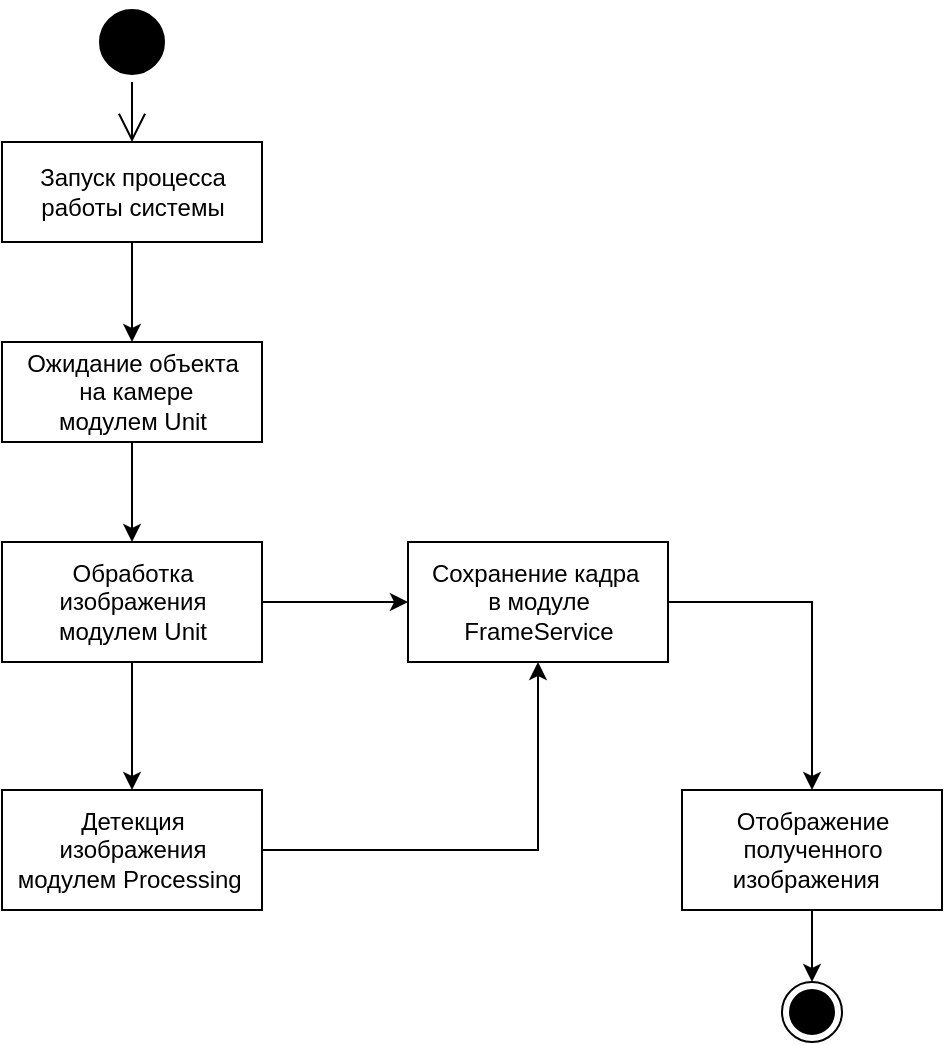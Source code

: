 <mxfile version="18.1.2" type="device" pages="12"><diagram id="QGUdPkS1bFztjoLZZK5T" name="Page-1"><mxGraphModel dx="672" dy="573" grid="1" gridSize="10" guides="1" tooltips="1" connect="1" arrows="1" fold="1" page="1" pageScale="1" pageWidth="827" pageHeight="1169" math="0" shadow="0"><root><mxCell id="0"/><mxCell id="1" parent="0"/><mxCell id="sH_R1x2KtF2XGkiIkPDU-1" value="" style="ellipse;html=1;shape=startState;fillColor=#000000;strokeColor=#000000;" parent="1" vertex="1"><mxGeometry x="255" y="160" width="40" height="40" as="geometry"/></mxCell><mxCell id="sH_R1x2KtF2XGkiIkPDU-3" value="" style="ellipse;html=1;shape=endState;fillColor=#000000;strokeColor=#000000;" parent="1" vertex="1"><mxGeometry x="600" y="650" width="30" height="30" as="geometry"/></mxCell><mxCell id="sH_R1x2KtF2XGkiIkPDU-15" style="edgeStyle=orthogonalEdgeStyle;rounded=0;orthogonalLoop=1;jettySize=auto;html=1;entryX=0.5;entryY=0;entryDx=0;entryDy=0;strokeColor=#000000;" parent="1" source="sH_R1x2KtF2XGkiIkPDU-5" target="sH_R1x2KtF2XGkiIkPDU-14" edge="1"><mxGeometry relative="1" as="geometry"/></mxCell><mxCell id="sH_R1x2KtF2XGkiIkPDU-5" value="Запуск процесса &lt;br&gt;работы системы" style="html=1;strokeColor=#000000;" parent="1" vertex="1"><mxGeometry x="210" y="230" width="130" height="50" as="geometry"/></mxCell><mxCell id="sH_R1x2KtF2XGkiIkPDU-8" value="" style="endArrow=open;endFill=1;endSize=12;html=1;rounded=0;strokeColor=#000000;exitX=0.5;exitY=1;exitDx=0;exitDy=0;entryX=0.5;entryY=0;entryDx=0;entryDy=0;" parent="1" source="sH_R1x2KtF2XGkiIkPDU-1" target="sH_R1x2KtF2XGkiIkPDU-5" edge="1"><mxGeometry width="160" relative="1" as="geometry"><mxPoint x="380" y="370" as="sourcePoint"/><mxPoint x="540" y="370" as="targetPoint"/></mxGeometry></mxCell><mxCell id="sH_R1x2KtF2XGkiIkPDU-17" style="edgeStyle=orthogonalEdgeStyle;rounded=0;orthogonalLoop=1;jettySize=auto;html=1;entryX=0.5;entryY=0;entryDx=0;entryDy=0;strokeColor=#000000;" parent="1" source="sH_R1x2KtF2XGkiIkPDU-14" target="sH_R1x2KtF2XGkiIkPDU-16" edge="1"><mxGeometry relative="1" as="geometry"/></mxCell><mxCell id="sH_R1x2KtF2XGkiIkPDU-14" value="Ожидание объекта&lt;br&gt;&amp;nbsp;на камере &lt;br&gt;модулем Unit" style="html=1;strokeColor=#000000;" parent="1" vertex="1"><mxGeometry x="210" y="330" width="130" height="50" as="geometry"/></mxCell><mxCell id="sH_R1x2KtF2XGkiIkPDU-20" style="edgeStyle=orthogonalEdgeStyle;rounded=0;orthogonalLoop=1;jettySize=auto;html=1;entryX=0;entryY=0.5;entryDx=0;entryDy=0;strokeColor=#000000;" parent="1" source="sH_R1x2KtF2XGkiIkPDU-16" target="sH_R1x2KtF2XGkiIkPDU-19" edge="1"><mxGeometry relative="1" as="geometry"/></mxCell><mxCell id="sH_R1x2KtF2XGkiIkPDU-21" style="edgeStyle=orthogonalEdgeStyle;rounded=0;orthogonalLoop=1;jettySize=auto;html=1;entryX=0.5;entryY=0;entryDx=0;entryDy=0;strokeColor=#000000;" parent="1" source="sH_R1x2KtF2XGkiIkPDU-16" target="sH_R1x2KtF2XGkiIkPDU-18" edge="1"><mxGeometry relative="1" as="geometry"/></mxCell><mxCell id="sH_R1x2KtF2XGkiIkPDU-16" value="Обработка &lt;br&gt;изображения &lt;br&gt;модулем Unit" style="html=1;strokeColor=#000000;" parent="1" vertex="1"><mxGeometry x="210" y="430" width="130" height="60" as="geometry"/></mxCell><mxCell id="sH_R1x2KtF2XGkiIkPDU-24" style="edgeStyle=orthogonalEdgeStyle;rounded=0;orthogonalLoop=1;jettySize=auto;html=1;entryX=0.5;entryY=1;entryDx=0;entryDy=0;strokeColor=#000000;" parent="1" source="sH_R1x2KtF2XGkiIkPDU-18" target="sH_R1x2KtF2XGkiIkPDU-19" edge="1"><mxGeometry relative="1" as="geometry"/></mxCell><mxCell id="sH_R1x2KtF2XGkiIkPDU-18" value="Детекция &lt;br&gt;изображения&lt;br&gt;модулем Processing&amp;nbsp;" style="html=1;strokeColor=#000000;" parent="1" vertex="1"><mxGeometry x="210" y="554" width="130" height="60" as="geometry"/></mxCell><mxCell id="sH_R1x2KtF2XGkiIkPDU-23" style="edgeStyle=orthogonalEdgeStyle;rounded=0;orthogonalLoop=1;jettySize=auto;html=1;entryX=0.5;entryY=0;entryDx=0;entryDy=0;strokeColor=#000000;" parent="1" source="sH_R1x2KtF2XGkiIkPDU-19" target="sH_R1x2KtF2XGkiIkPDU-22" edge="1"><mxGeometry relative="1" as="geometry"/></mxCell><mxCell id="sH_R1x2KtF2XGkiIkPDU-19" value="Сохранение кадра&amp;nbsp;&lt;br&gt;в модуле &lt;br&gt;FrameService" style="html=1;strokeColor=#000000;" parent="1" vertex="1"><mxGeometry x="413" y="430" width="130" height="60" as="geometry"/></mxCell><mxCell id="sH_R1x2KtF2XGkiIkPDU-25" style="edgeStyle=orthogonalEdgeStyle;rounded=0;orthogonalLoop=1;jettySize=auto;html=1;entryX=0.5;entryY=0;entryDx=0;entryDy=0;strokeColor=#000000;" parent="1" source="sH_R1x2KtF2XGkiIkPDU-22" target="sH_R1x2KtF2XGkiIkPDU-3" edge="1"><mxGeometry relative="1" as="geometry"/></mxCell><mxCell id="sH_R1x2KtF2XGkiIkPDU-22" value="Отображение &lt;br&gt;полученного &lt;br&gt;изображения&amp;nbsp;&amp;nbsp;" style="html=1;strokeColor=#000000;" parent="1" vertex="1"><mxGeometry x="550" y="554" width="130" height="60" as="geometry"/></mxCell></root></mxGraphModel></diagram><diagram id="kykFtznTKEB_wMTYlOsy" name="Page-2"><mxGraphModel dx="672" dy="573" grid="1" gridSize="10" guides="1" tooltips="1" connect="1" arrows="1" fold="1" page="1" pageScale="1" pageWidth="827" pageHeight="1169" math="0" shadow="0"><root><mxCell id="0"/><mxCell id="1" parent="0"/><mxCell id="5QRSRrTrAg060rfIeUMz-4" style="edgeStyle=orthogonalEdgeStyle;rounded=0;orthogonalLoop=1;jettySize=auto;html=1;exitX=0.5;exitY=1;exitDx=0;exitDy=0;entryX=0.5;entryY=0;entryDx=0;entryDy=0;" parent="1" source="5QRSRrTrAg060rfIeUMz-1" target="5QRSRrTrAg060rfIeUMz-2" edge="1"><mxGeometry relative="1" as="geometry"/></mxCell><mxCell id="5QRSRrTrAg060rfIeUMz-1" value="Сканирование камеры" style="rounded=0;whiteSpace=wrap;html=1;" parent="1" vertex="1"><mxGeometry x="200" y="70" width="120" height="60" as="geometry"/></mxCell><mxCell id="5QRSRrTrAg060rfIeUMz-16" style="edgeStyle=orthogonalEdgeStyle;rounded=0;orthogonalLoop=1;jettySize=auto;html=1;entryX=0.5;entryY=0;entryDx=0;entryDy=0;" parent="1" source="5QRSRrTrAg060rfIeUMz-2" target="5QRSRrTrAg060rfIeUMz-9" edge="1"><mxGeometry relative="1" as="geometry"/></mxCell><mxCell id="5QRSRrTrAg060rfIeUMz-23" style="edgeStyle=orthogonalEdgeStyle;rounded=0;orthogonalLoop=1;jettySize=auto;html=1;entryX=0.5;entryY=0;entryDx=0;entryDy=0;" parent="1" source="5QRSRrTrAg060rfIeUMz-2" target="5QRSRrTrAg060rfIeUMz-5" edge="1"><mxGeometry relative="1" as="geometry"/></mxCell><mxCell id="5QRSRrTrAg060rfIeUMz-24" style="edgeStyle=orthogonalEdgeStyle;rounded=0;orthogonalLoop=1;jettySize=auto;html=1;entryX=0.5;entryY=0;entryDx=0;entryDy=0;" parent="1" source="5QRSRrTrAg060rfIeUMz-2" target="5QRSRrTrAg060rfIeUMz-7" edge="1"><mxGeometry relative="1" as="geometry"/></mxCell><mxCell id="5QRSRrTrAg060rfIeUMz-2" value="Работа подсистемы обработки кадров Unit" style="rounded=0;whiteSpace=wrap;html=1;" parent="1" vertex="1"><mxGeometry x="200" y="230" width="120" height="60" as="geometry"/></mxCell><mxCell id="5QRSRrTrAg060rfIeUMz-5" value="Работа с изображениями на жёстком диске" style="rounded=0;whiteSpace=wrap;html=1;" parent="1" vertex="1"><mxGeometry x="10" y="290" width="120" height="60" as="geometry"/></mxCell><mxCell id="5QRSRrTrAg060rfIeUMz-7" value="Работа подсистемы базы данных&amp;nbsp;&lt;br&gt;Datastorage" style="rounded=0;whiteSpace=wrap;html=1;" parent="1" vertex="1"><mxGeometry x="400" y="290" width="120" height="60" as="geometry"/></mxCell><mxCell id="5QRSRrTrAg060rfIeUMz-19" style="edgeStyle=orthogonalEdgeStyle;rounded=0;orthogonalLoop=1;jettySize=auto;html=1;exitX=1;exitY=0.5;exitDx=0;exitDy=0;entryX=1;entryY=0.5;entryDx=0;entryDy=0;" parent="1" source="5QRSRrTrAg060rfIeUMz-9" target="5QRSRrTrAg060rfIeUMz-7" edge="1"><mxGeometry relative="1" as="geometry"/></mxCell><mxCell id="5QRSRrTrAg060rfIeUMz-22" style="edgeStyle=orthogonalEdgeStyle;rounded=0;orthogonalLoop=1;jettySize=auto;html=1;exitX=0;exitY=0.5;exitDx=0;exitDy=0;entryX=1;entryY=0.5;entryDx=0;entryDy=0;" parent="1" source="5QRSRrTrAg060rfIeUMz-9" target="5QRSRrTrAg060rfIeUMz-5" edge="1"><mxGeometry relative="1" as="geometry"/></mxCell><mxCell id="5QRSRrTrAg060rfIeUMz-9" value="Работа подсистемы распознавания&lt;br&gt;Processing" style="rounded=0;whiteSpace=wrap;html=1;" parent="1" vertex="1"><mxGeometry x="200" y="390" width="120" height="60" as="geometry"/></mxCell><mxCell id="5QRSRrTrAg060rfIeUMz-12" value="Система отображения" style="rounded=0;whiteSpace=wrap;html=1;" parent="1" vertex="1"><mxGeometry x="200" y="554.5" width="120" height="60" as="geometry"/></mxCell><mxCell id="Veui5mTC6zlmz8HFRBsO-1" value="" style="endArrow=classic;startArrow=classic;html=1;rounded=0;entryX=0.5;entryY=1;entryDx=0;entryDy=0;exitX=0;exitY=0.5;exitDx=0;exitDy=0;" parent="1" source="5QRSRrTrAg060rfIeUMz-12" target="5QRSRrTrAg060rfIeUMz-5" edge="1"><mxGeometry width="50" height="50" relative="1" as="geometry"><mxPoint x="40" y="580" as="sourcePoint"/><mxPoint x="90" y="530" as="targetPoint"/><Array as="points"><mxPoint x="70" y="584"/></Array></mxGeometry></mxCell><mxCell id="Veui5mTC6zlmz8HFRBsO-2" value="" style="endArrow=classic;startArrow=classic;html=1;rounded=0;exitX=1;exitY=0.5;exitDx=0;exitDy=0;entryX=0.5;entryY=1;entryDx=0;entryDy=0;" parent="1" source="5QRSRrTrAg060rfIeUMz-12" target="5QRSRrTrAg060rfIeUMz-7" edge="1"><mxGeometry width="50" height="50" relative="1" as="geometry"><mxPoint x="330" y="590" as="sourcePoint"/><mxPoint x="470" y="550" as="targetPoint"/><Array as="points"><mxPoint x="460" y="584"/></Array></mxGeometry></mxCell></root></mxGraphModel></diagram><diagram id="BN6Huc66D_TYucBXhZRE" name="Page-3"><mxGraphModel dx="1096" dy="521" grid="1" gridSize="10" guides="1" tooltips="1" connect="1" arrows="1" fold="1" page="1" pageScale="1" pageWidth="827" pageHeight="1169" math="0" shadow="0"><root><mxCell id="0"/><mxCell id="1" parent="0"/><mxCell id="m5fZP_h3q3NC98j_5Yzr-1" style="edgeStyle=orthogonalEdgeStyle;rounded=0;orthogonalLoop=1;jettySize=auto;html=1;exitX=0.5;exitY=1;exitDx=0;exitDy=0;entryX=0.5;entryY=0;entryDx=0;entryDy=0;" parent="1" source="m5fZP_h3q3NC98j_5Yzr-2" target="m5fZP_h3q3NC98j_5Yzr-6" edge="1"><mxGeometry relative="1" as="geometry"/></mxCell><mxCell id="m5fZP_h3q3NC98j_5Yzr-2" value="Сканирование камеры" style="rounded=0;whiteSpace=wrap;html=1;" parent="1" vertex="1"><mxGeometry x="-60" y="80" width="120" height="60" as="geometry"/></mxCell><mxCell id="m5fZP_h3q3NC98j_5Yzr-17" style="edgeStyle=orthogonalEdgeStyle;rounded=0;orthogonalLoop=1;jettySize=auto;html=1;entryX=0.5;entryY=0;entryDx=0;entryDy=0;" parent="1" source="m5fZP_h3q3NC98j_5Yzr-6" target="m5fZP_h3q3NC98j_5Yzr-15" edge="1"><mxGeometry relative="1" as="geometry"/></mxCell><mxCell id="m5fZP_h3q3NC98j_5Yzr-6" value="Работа подсистемы обработки кадров Unit" style="rounded=0;whiteSpace=wrap;html=1;" parent="1" vertex="1"><mxGeometry x="-60" y="230" width="120" height="60" as="geometry"/></mxCell><mxCell id="m5fZP_h3q3NC98j_5Yzr-7" style="edgeStyle=orthogonalEdgeStyle;rounded=0;orthogonalLoop=1;jettySize=auto;html=1;exitX=0.5;exitY=1;exitDx=0;exitDy=0;entryX=0.5;entryY=0;entryDx=0;entryDy=0;" parent="1" source="m5fZP_h3q3NC98j_5Yzr-15" target="m5fZP_h3q3NC98j_5Yzr-14" edge="1"><mxGeometry relative="1" as="geometry"/></mxCell><mxCell id="m5fZP_h3q3NC98j_5Yzr-8" value="Работа с изображениями на жёстком диске" style="rounded=0;whiteSpace=wrap;html=1;" parent="1" vertex="1"><mxGeometry x="-280" y="390" width="120" height="60" as="geometry"/></mxCell><mxCell id="m5fZP_h3q3NC98j_5Yzr-10" value="Работа подсистемы базы данных&amp;nbsp;&lt;br&gt;Datastorage" style="rounded=0;whiteSpace=wrap;html=1;" parent="1" vertex="1"><mxGeometry x="-280" y="290" width="120" height="60" as="geometry"/></mxCell><mxCell id="m5fZP_h3q3NC98j_5Yzr-13" value="Работа подсистемы распознавания&lt;br&gt;Processing" style="rounded=0;whiteSpace=wrap;html=1;" parent="1" vertex="1"><mxGeometry x="170" y="390" width="120" height="60" as="geometry"/></mxCell><mxCell id="m5fZP_h3q3NC98j_5Yzr-14" value="Система отображения" style="rounded=0;whiteSpace=wrap;html=1;" parent="1" vertex="1"><mxGeometry x="-60" y="555" width="120" height="60" as="geometry"/></mxCell><mxCell id="m5fZP_h3q3NC98j_5Yzr-16" style="edgeStyle=orthogonalEdgeStyle;rounded=0;orthogonalLoop=1;jettySize=auto;html=1;entryX=1;entryY=0.5;entryDx=0;entryDy=0;" parent="1" source="m5fZP_h3q3NC98j_5Yzr-15" target="m5fZP_h3q3NC98j_5Yzr-8" edge="1"><mxGeometry relative="1" as="geometry"/></mxCell><mxCell id="m5fZP_h3q3NC98j_5Yzr-15" value="Работа подсистемы управления и хранения данных&amp;nbsp;&lt;br&gt;FrameTranserService" style="rounded=0;whiteSpace=wrap;html=1;" parent="1" vertex="1"><mxGeometry x="-80" y="375" width="160" height="90" as="geometry"/></mxCell><mxCell id="3UQIk8gYefgrQpzEupzi-1" value="" style="endArrow=classic;startArrow=classic;html=1;rounded=0;exitX=1;exitY=0.5;exitDx=0;exitDy=0;entryX=0;entryY=0.5;entryDx=0;entryDy=0;" parent="1" source="m5fZP_h3q3NC98j_5Yzr-15" target="m5fZP_h3q3NC98j_5Yzr-13" edge="1"><mxGeometry width="50" height="50" relative="1" as="geometry"><mxPoint x="110" y="490" as="sourcePoint"/><mxPoint x="160" y="440" as="targetPoint"/></mxGeometry></mxCell><mxCell id="3UQIk8gYefgrQpzEupzi-3" value="" style="endArrow=classic;startArrow=classic;html=1;rounded=0;exitX=1;exitY=0.5;exitDx=0;exitDy=0;entryX=0.25;entryY=0;entryDx=0;entryDy=0;" parent="1" source="m5fZP_h3q3NC98j_5Yzr-10" target="m5fZP_h3q3NC98j_5Yzr-15" edge="1"><mxGeometry width="50" height="50" relative="1" as="geometry"><mxPoint x="-100" y="360" as="sourcePoint"/><mxPoint x="-50" y="310" as="targetPoint"/><Array as="points"><mxPoint x="-40" y="320"/><mxPoint x="-40" y="350"/></Array></mxGeometry></mxCell></root></mxGraphModel></diagram><diagram id="O7UPZu0ue8MIOhfd0SiR" name="Page-4"><mxGraphModel dx="1275" dy="868" grid="1" gridSize="10" guides="1" tooltips="1" connect="1" arrows="1" fold="1" page="1" pageScale="1" pageWidth="827" pageHeight="1169" math="0" shadow="0"><root><mxCell id="0"/><mxCell id="1" parent="0"/><mxCell id="uO7SZ0vrbalrpECmzSl7-1" value="Сервисный реестр" style="shape=loopLimit;whiteSpace=wrap;html=1;" vertex="1" parent="1"><mxGeometry x="130" y="290" width="170" height="70" as="geometry"/></mxCell><mxCell id="uO7SZ0vrbalrpECmzSl7-2" value="Потребитель сервисов" style="shape=loopLimit;whiteSpace=wrap;html=1;" vertex="1" parent="1"><mxGeometry x="-40" y="490" width="170" height="70" as="geometry"/></mxCell><mxCell id="uO7SZ0vrbalrpECmzSl7-3" value="Поставщик сервисов" style="shape=loopLimit;whiteSpace=wrap;html=1;" vertex="1" parent="1"><mxGeometry x="300" y="490" width="170" height="70" as="geometry"/></mxCell><mxCell id="uO7SZ0vrbalrpECmzSl7-4" value="SOAP" style="text;html=1;align=center;verticalAlign=middle;resizable=0;points=[];autosize=1;strokeColor=none;fillColor=none;fontStyle=1" vertex="1" parent="1"><mxGeometry x="190" y="440" width="50" height="20" as="geometry"/></mxCell><mxCell id="uO7SZ0vrbalrpECmzSl7-5" value="" style="endArrow=classic;startArrow=classic;html=1;rounded=0;entryX=0.75;entryY=1;entryDx=0;entryDy=0;exitX=0.5;exitY=0;exitDx=0;exitDy=0;" edge="1" parent="1" source="uO7SZ0vrbalrpECmzSl7-3" target="uO7SZ0vrbalrpECmzSl7-1"><mxGeometry width="50" height="50" relative="1" as="geometry"><mxPoint x="180" y="460" as="sourcePoint"/><mxPoint x="230" y="410" as="targetPoint"/></mxGeometry></mxCell><mxCell id="uO7SZ0vrbalrpECmzSl7-7" value="" style="endArrow=classic;startArrow=classic;html=1;rounded=0;entryX=0.25;entryY=1;entryDx=0;entryDy=0;exitX=0.5;exitY=0;exitDx=0;exitDy=0;" edge="1" parent="1" source="uO7SZ0vrbalrpECmzSl7-2" target="uO7SZ0vrbalrpECmzSl7-1"><mxGeometry width="50" height="50" relative="1" as="geometry"><mxPoint x="30" y="470" as="sourcePoint"/><mxPoint x="80" y="420" as="targetPoint"/></mxGeometry></mxCell><mxCell id="uO7SZ0vrbalrpECmzSl7-8" value="" style="endArrow=classic;startArrow=classic;html=1;rounded=0;exitX=1;exitY=0.5;exitDx=0;exitDy=0;entryX=0;entryY=0.5;entryDx=0;entryDy=0;" edge="1" parent="1" source="uO7SZ0vrbalrpECmzSl7-2" target="uO7SZ0vrbalrpECmzSl7-3"><mxGeometry width="50" height="50" relative="1" as="geometry"><mxPoint x="250" y="690" as="sourcePoint"/><mxPoint x="300" y="640" as="targetPoint"/></mxGeometry></mxCell><mxCell id="uO7SZ0vrbalrpECmzSl7-9" value="Поиск" style="text;html=1;align=center;verticalAlign=middle;resizable=0;points=[];autosize=1;strokeColor=none;fillColor=none;rotation=-45;" vertex="1" parent="1"><mxGeometry x="70" y="400" width="50" height="20" as="geometry"/></mxCell><mxCell id="uO7SZ0vrbalrpECmzSl7-10" value="Публикация" style="text;html=1;align=center;verticalAlign=middle;resizable=0;points=[];autosize=1;strokeColor=none;fillColor=none;rotation=45;" vertex="1" parent="1"><mxGeometry x="290" y="400" width="80" height="20" as="geometry"/></mxCell><mxCell id="uO7SZ0vrbalrpECmzSl7-11" value="" style="endArrow=classic;html=1;rounded=0;exitX=1.046;exitY=0.192;exitDx=0;exitDy=0;exitPerimeter=0;" edge="1" parent="1" source="uO7SZ0vrbalrpECmzSl7-4"><mxGeometry width="50" height="50" relative="1" as="geometry"><mxPoint x="250" y="500" as="sourcePoint"/><mxPoint x="310" y="420" as="targetPoint"/></mxGeometry></mxCell><mxCell id="uO7SZ0vrbalrpECmzSl7-12" value="" style="endArrow=classic;html=1;rounded=0;exitX=-0.065;exitY=0.15;exitDx=0;exitDy=0;exitPerimeter=0;" edge="1" parent="1" source="uO7SZ0vrbalrpECmzSl7-4"><mxGeometry width="50" height="50" relative="1" as="geometry"><mxPoint x="150" y="520" as="sourcePoint"/><mxPoint x="130" y="420" as="targetPoint"/></mxGeometry></mxCell><mxCell id="uO7SZ0vrbalrpECmzSl7-13" value="" style="endArrow=classic;html=1;rounded=0;exitX=0.425;exitY=1.203;exitDx=0;exitDy=0;exitPerimeter=0;" edge="1" parent="1" source="uO7SZ0vrbalrpECmzSl7-4"><mxGeometry width="50" height="50" relative="1" as="geometry"><mxPoint x="200" y="620" as="sourcePoint"/><mxPoint x="211" y="520" as="targetPoint"/></mxGeometry></mxCell><mxCell id="uO7SZ0vrbalrpECmzSl7-14" value="WSDL" style="rounded=0;whiteSpace=wrap;html=1;fillColor=none;" vertex="1" parent="1"><mxGeometry x="410" y="540" width="60" height="20" as="geometry"/></mxCell><mxCell id="uO7SZ0vrbalrpECmzSl7-16" value="UDDI" style="rounded=0;whiteSpace=wrap;html=1;fillColor=none;" vertex="1" parent="1"><mxGeometry x="240" y="340" width="60" height="20" as="geometry"/></mxCell></root></mxGraphModel></diagram><diagram id="V2JyTOh9q-EmOxGruhfZ" name="Page-5"><mxGraphModel dx="269" dy="521" grid="1" gridSize="10" guides="1" tooltips="1" connect="1" arrows="1" fold="1" page="1" pageScale="1" pageWidth="827" pageHeight="1169" math="0" shadow="0"><root><mxCell id="0"/><mxCell id="1" parent="0"/><mxCell id="-Oa16K5h6SpNYEfBHzoH-1" value="" style="rounded=0;whiteSpace=wrap;html=1;fillColor=none;" vertex="1" parent="1"><mxGeometry y="180" width="220" height="270" as="geometry"/></mxCell><mxCell id="-Oa16K5h6SpNYEfBHzoH-2" value="Envelop" style="text;html=1;align=center;verticalAlign=middle;resizable=0;points=[];autosize=1;strokeColor=none;fillColor=none;" vertex="1" parent="1"><mxGeometry x="10" y="190" width="60" height="20" as="geometry"/></mxCell><mxCell id="-Oa16K5h6SpNYEfBHzoH-3" value="" style="rounded=0;whiteSpace=wrap;html=1;fillColor=#E6E6E6;" vertex="1" parent="1"><mxGeometry x="30" y="220" width="160" height="90" as="geometry"/></mxCell><mxCell id="-Oa16K5h6SpNYEfBHzoH-4" value="" style="rounded=0;whiteSpace=wrap;html=1;fillColor=#E6E6E6;" vertex="1" parent="1"><mxGeometry x="30" y="330" width="160" height="100" as="geometry"/></mxCell><mxCell id="-Oa16K5h6SpNYEfBHzoH-5" value="Header" style="text;html=1;align=center;verticalAlign=middle;resizable=0;points=[];autosize=1;strokeColor=none;fillColor=none;" vertex="1" parent="1"><mxGeometry x="45" y="230" width="50" height="20" as="geometry"/></mxCell><mxCell id="-Oa16K5h6SpNYEfBHzoH-6" value="Body" style="text;html=1;align=center;verticalAlign=middle;resizable=0;points=[];autosize=1;strokeColor=none;fillColor=none;" vertex="1" parent="1"><mxGeometry x="45" y="340" width="40" height="20" as="geometry"/></mxCell><mxCell id="-Oa16K5h6SpNYEfBHzoH-7" value="Header entity" style="rounded=0;whiteSpace=wrap;html=1;fillColor=#CCCCCC;" vertex="1" parent="1"><mxGeometry x="60" y="255" width="100" height="20" as="geometry"/></mxCell><mxCell id="-Oa16K5h6SpNYEfBHzoH-10" value="..." style="text;html=1;align=center;verticalAlign=middle;resizable=0;points=[];autosize=1;strokeColor=none;fillColor=none;" vertex="1" parent="1"><mxGeometry x="95" y="280" width="30" height="20" as="geometry"/></mxCell><mxCell id="-Oa16K5h6SpNYEfBHzoH-11" value="Body entity" style="rounded=0;whiteSpace=wrap;html=1;fillColor=#CCCCCC;" vertex="1" parent="1"><mxGeometry x="60" y="365" width="100" height="20" as="geometry"/></mxCell><mxCell id="-Oa16K5h6SpNYEfBHzoH-12" value="..." style="text;html=1;align=center;verticalAlign=middle;resizable=0;points=[];autosize=1;strokeColor=none;fillColor=none;" vertex="1" parent="1"><mxGeometry x="95" y="400" width="30" height="20" as="geometry"/></mxCell></root></mxGraphModel></diagram><diagram id="yEEoZrrMYm2cQdxmH-TT" name="Page-6"><mxGraphModel dx="1316" dy="947" grid="1" gridSize="10" guides="1" tooltips="1" connect="1" arrows="1" fold="1" page="1" pageScale="1" pageWidth="827" pageHeight="1169" math="0" shadow="0"><root><mxCell id="0"/><mxCell id="1" parent="0"/><mxCell id="BLOd2XQRINBu4wc3Pn_E-1" value="Потребитель сервисов" style="shape=loopLimit;whiteSpace=wrap;html=1;" vertex="1" parent="1"><mxGeometry x="-70" y="340" width="170" height="70" as="geometry"/></mxCell><mxCell id="cr4tmhEPoWcSI2X_o3-S-1" value="Поставщик сервисов" style="shape=loopLimit;whiteSpace=wrap;html=1;" vertex="1" parent="1"><mxGeometry x="280" y="340" width="170" height="70" as="geometry"/></mxCell><mxCell id="cr4tmhEPoWcSI2X_o3-S-2" value="" style="endArrow=classic;startArrow=classic;html=1;rounded=0;entryX=0;entryY=0.5;entryDx=0;entryDy=0;exitX=1;exitY=0.5;exitDx=0;exitDy=0;" edge="1" parent="1" source="BLOd2XQRINBu4wc3Pn_E-1" target="cr4tmhEPoWcSI2X_o3-S-1"><mxGeometry width="50" height="50" relative="1" as="geometry"><mxPoint x="170" y="440" as="sourcePoint"/><mxPoint x="220" y="390" as="targetPoint"/></mxGeometry></mxCell><mxCell id="cr4tmhEPoWcSI2X_o3-S-3" value="XML-RPC" style="edgeLabel;html=1;align=center;verticalAlign=middle;resizable=0;points=[];" vertex="1" connectable="0" parent="cr4tmhEPoWcSI2X_o3-S-2"><mxGeometry x="-0.24" y="7" relative="1" as="geometry"><mxPoint x="22" y="-8" as="offset"/></mxGeometry></mxCell></root></mxGraphModel></diagram><diagram id="eIWEZ0OLNNbDSCLWKYTk" name="Page-7"><mxGraphModel dx="1865" dy="531" grid="1" gridSize="10" guides="1" tooltips="1" connect="1" arrows="1" fold="1" page="1" pageScale="1" pageWidth="827" pageHeight="1169" math="0" shadow="0"><root><mxCell id="0"/><mxCell id="1" parent="0"/><mxCell id="U2NQVqaYLxLZ_JxzVgRn-7" style="edgeStyle=orthogonalEdgeStyle;rounded=0;orthogonalLoop=1;jettySize=auto;html=1;exitX=0.5;exitY=1;exitDx=0;exitDy=0;entryX=0.5;entryY=0;entryDx=0;entryDy=0;" edge="1" parent="1" source="U2NQVqaYLxLZ_JxzVgRn-2" target="U2NQVqaYLxLZ_JxzVgRn-3"><mxGeometry relative="1" as="geometry"/></mxCell><mxCell id="U2NQVqaYLxLZ_JxzVgRn-2" value="Клиент" style="rounded=0;whiteSpace=wrap;html=1;fillColor=none;" vertex="1" parent="1"><mxGeometry x="150" y="250" width="120" height="60" as="geometry"/></mxCell><mxCell id="U2NQVqaYLxLZ_JxzVgRn-8" style="edgeStyle=orthogonalEdgeStyle;rounded=0;orthogonalLoop=1;jettySize=auto;html=1;exitX=0;exitY=0.5;exitDx=0;exitDy=0;entryX=0;entryY=0.5;entryDx=0;entryDy=0;" edge="1" parent="1" source="U2NQVqaYLxLZ_JxzVgRn-3" target="U2NQVqaYLxLZ_JxzVgRn-2"><mxGeometry relative="1" as="geometry"><Array as="points"><mxPoint x="150" y="460"/><mxPoint x="90" y="460"/><mxPoint x="90" y="280"/></Array></mxGeometry></mxCell><mxCell id="U2NQVqaYLxLZ_JxzVgRn-3" value="Сервер&amp;nbsp;" style="rounded=0;whiteSpace=wrap;html=1;fillColor=none;" vertex="1" parent="1"><mxGeometry x="150" y="440" width="120" height="60" as="geometry"/></mxCell><mxCell id="U2NQVqaYLxLZ_JxzVgRn-4" value="" style="shape=cylinder3;whiteSpace=wrap;html=1;boundedLbl=1;backgroundOutline=1;size=15;fillColor=none;" vertex="1" parent="1"><mxGeometry x="180" y="570" width="60" height="80" as="geometry"/></mxCell><mxCell id="U2NQVqaYLxLZ_JxzVgRn-5" value="Сервер &lt;br&gt;базы данных" style="text;html=1;align=center;verticalAlign=middle;resizable=0;points=[];autosize=1;strokeColor=none;fillColor=none;" vertex="1" parent="1"><mxGeometry x="165" y="665" width="90" height="30" as="geometry"/></mxCell><mxCell id="U2NQVqaYLxLZ_JxzVgRn-9" value="" style="endArrow=classic;startArrow=classic;html=1;rounded=0;entryX=0.5;entryY=1;entryDx=0;entryDy=0;exitX=0.5;exitY=0;exitDx=0;exitDy=0;exitPerimeter=0;" edge="1" parent="1" source="U2NQVqaYLxLZ_JxzVgRn-4" target="U2NQVqaYLxLZ_JxzVgRn-3"><mxGeometry width="50" height="50" relative="1" as="geometry"><mxPoint x="290" y="580" as="sourcePoint"/><mxPoint x="340" y="530" as="targetPoint"/></mxGeometry></mxCell><mxCell id="U2NQVqaYLxLZ_JxzVgRn-10" value="GET&lt;br&gt;POST&lt;br&gt;PUT&lt;br&gt;DELETE" style="text;html=1;align=left;verticalAlign=middle;resizable=0;points=[];autosize=1;strokeColor=none;fillColor=none;" vertex="1" parent="1"><mxGeometry x="220" y="350" width="60" height="60" as="geometry"/></mxCell><mxCell id="U2NQVqaYLxLZ_JxzVgRn-11" value="JSON / HTML" style="text;html=1;align=center;verticalAlign=middle;resizable=0;points=[];autosize=1;strokeColor=none;fillColor=none;" vertex="1" parent="1"><mxGeometry x="-10" y="360" width="90" height="20" as="geometry"/></mxCell></root></mxGraphModel></diagram><diagram id="4SfJ-u5jJymgFwsdiwjg" name="Page-8"><mxGraphModel dx="2125" dy="735" grid="1" gridSize="10" guides="1" tooltips="1" connect="1" arrows="1" fold="1" page="1" pageScale="1" pageWidth="827" pageHeight="1169" math="0" shadow="0"><root><mxCell id="0"/><mxCell id="1" parent="0"/><mxCell id="96FL8mEcGfptS72P7oY6-1" value="Получение входящего &lt;br&gt;HTTP-запроса" style="rounded=0;whiteSpace=wrap;html=1;fillColor=none;" vertex="1" parent="1"><mxGeometry x="-70" y="100" width="180" height="40" as="geometry"/></mxCell><mxCell id="96FL8mEcGfptS72P7oY6-2" value="Анализ запроса" style="rounded=0;whiteSpace=wrap;html=1;fillColor=none;" vertex="1" parent="1"><mxGeometry x="-70" y="180" width="180" height="40" as="geometry"/></mxCell><mxCell id="96FL8mEcGfptS72P7oY6-3" value="Обработка запроса" style="rounded=0;whiteSpace=wrap;html=1;fillColor=none;" vertex="1" parent="1"><mxGeometry x="-70" y="260" width="180" height="40" as="geometry"/></mxCell><mxCell id="96FL8mEcGfptS72P7oY6-4" value="Статический контент" style="rounded=0;whiteSpace=wrap;html=1;fillColor=none;" vertex="1" parent="1"><mxGeometry x="-250" y="350" width="180" height="40" as="geometry"/></mxCell><mxCell id="96FL8mEcGfptS72P7oY6-5" value="Динамический контент" style="rounded=0;whiteSpace=wrap;html=1;fillColor=none;" vertex="1" parent="1"><mxGeometry x="110" y="350" width="180" height="40" as="geometry"/></mxCell><mxCell id="96FL8mEcGfptS72P7oY6-6" value="Считывание из файловой системы" style="rounded=0;whiteSpace=wrap;html=1;fillColor=none;" vertex="1" parent="1"><mxGeometry x="-250" y="440" width="180" height="40" as="geometry"/></mxCell><mxCell id="96FL8mEcGfptS72P7oY6-7" value="Выполнение внешнего программного кода" style="rounded=0;whiteSpace=wrap;html=1;fillColor=none;" vertex="1" parent="1"><mxGeometry x="110" y="440" width="180" height="40" as="geometry"/></mxCell><mxCell id="96FL8mEcGfptS72P7oY6-8" value="Передача другому &lt;br&gt;веб-серверу" style="rounded=0;whiteSpace=wrap;html=1;fillColor=none;" vertex="1" parent="1"><mxGeometry x="-70" y="520" width="180" height="40" as="geometry"/></mxCell><mxCell id="96FL8mEcGfptS72P7oY6-9" value="" style="endArrow=classic;html=1;rounded=0;exitX=0.5;exitY=1;exitDx=0;exitDy=0;entryX=0.5;entryY=0;entryDx=0;entryDy=0;" edge="1" parent="1" source="96FL8mEcGfptS72P7oY6-3" target="96FL8mEcGfptS72P7oY6-8"><mxGeometry width="50" height="50" relative="1" as="geometry"><mxPoint x="140" y="640" as="sourcePoint"/><mxPoint x="190" y="590" as="targetPoint"/></mxGeometry></mxCell><mxCell id="96FL8mEcGfptS72P7oY6-10" value="" style="endArrow=classic;html=1;rounded=0;exitX=0.5;exitY=1;exitDx=0;exitDy=0;entryX=0.5;entryY=0;entryDx=0;entryDy=0;" edge="1" parent="1" source="96FL8mEcGfptS72P7oY6-1" target="96FL8mEcGfptS72P7oY6-2"><mxGeometry width="50" height="50" relative="1" as="geometry"><mxPoint x="180" y="250" as="sourcePoint"/><mxPoint x="230" y="200" as="targetPoint"/></mxGeometry></mxCell><mxCell id="96FL8mEcGfptS72P7oY6-11" value="" style="endArrow=classic;html=1;rounded=0;exitX=0.5;exitY=1;exitDx=0;exitDy=0;entryX=0.5;entryY=0;entryDx=0;entryDy=0;" edge="1" parent="1" source="96FL8mEcGfptS72P7oY6-2" target="96FL8mEcGfptS72P7oY6-3"><mxGeometry width="50" height="50" relative="1" as="geometry"><mxPoint x="230" y="300" as="sourcePoint"/><mxPoint x="280" y="250" as="targetPoint"/></mxGeometry></mxCell><mxCell id="96FL8mEcGfptS72P7oY6-12" value="" style="endArrow=classic;html=1;rounded=0;exitX=1;exitY=0.5;exitDx=0;exitDy=0;entryX=0.5;entryY=0;entryDx=0;entryDy=0;" edge="1" parent="1" source="96FL8mEcGfptS72P7oY6-3" target="96FL8mEcGfptS72P7oY6-5"><mxGeometry width="50" height="50" relative="1" as="geometry"><mxPoint x="170" y="670" as="sourcePoint"/><mxPoint x="220" y="620" as="targetPoint"/><Array as="points"><mxPoint x="200" y="280"/></Array></mxGeometry></mxCell><mxCell id="96FL8mEcGfptS72P7oY6-13" value="" style="endArrow=classic;html=1;rounded=0;exitX=0;exitY=0.5;exitDx=0;exitDy=0;entryX=0.5;entryY=0;entryDx=0;entryDy=0;" edge="1" parent="1" source="96FL8mEcGfptS72P7oY6-3" target="96FL8mEcGfptS72P7oY6-4"><mxGeometry width="50" height="50" relative="1" as="geometry"><mxPoint x="-50" y="400" as="sourcePoint"/><mxPoint y="350" as="targetPoint"/><Array as="points"><mxPoint x="-160" y="280"/></Array></mxGeometry></mxCell><mxCell id="96FL8mEcGfptS72P7oY6-14" value="Формирование &lt;br&gt;HTTP-ответа" style="rounded=0;whiteSpace=wrap;html=1;fillColor=none;" vertex="1" parent="1"><mxGeometry x="-70" y="620" width="180" height="40" as="geometry"/></mxCell><mxCell id="96FL8mEcGfptS72P7oY6-15" value="" style="endArrow=classic;html=1;rounded=0;exitX=0.5;exitY=1;exitDx=0;exitDy=0;entryX=0.5;entryY=0;entryDx=0;entryDy=0;" edge="1" parent="1" source="96FL8mEcGfptS72P7oY6-5" target="96FL8mEcGfptS72P7oY6-7"><mxGeometry width="50" height="50" relative="1" as="geometry"><mxPoint x="210" y="620" as="sourcePoint"/><mxPoint x="260" y="570" as="targetPoint"/></mxGeometry></mxCell><mxCell id="96FL8mEcGfptS72P7oY6-16" value="" style="endArrow=classic;html=1;rounded=0;exitX=0.5;exitY=1;exitDx=0;exitDy=0;entryX=0.5;entryY=0;entryDx=0;entryDy=0;" edge="1" parent="1" source="96FL8mEcGfptS72P7oY6-4" target="96FL8mEcGfptS72P7oY6-6"><mxGeometry width="50" height="50" relative="1" as="geometry"><mxPoint x="-150" y="560" as="sourcePoint"/><mxPoint x="-100" y="510" as="targetPoint"/></mxGeometry></mxCell><mxCell id="96FL8mEcGfptS72P7oY6-17" value="" style="endArrow=classic;html=1;rounded=0;exitX=0.5;exitY=1;exitDx=0;exitDy=0;entryX=0.5;entryY=0;entryDx=0;entryDy=0;" edge="1" parent="1" source="96FL8mEcGfptS72P7oY6-6" target="96FL8mEcGfptS72P7oY6-14"><mxGeometry width="50" height="50" relative="1" as="geometry"><mxPoint x="-120" y="620" as="sourcePoint"/><mxPoint x="-70" y="570" as="targetPoint"/><Array as="points"><mxPoint x="-160" y="600"/><mxPoint x="20" y="600"/></Array></mxGeometry></mxCell><mxCell id="96FL8mEcGfptS72P7oY6-18" value="" style="endArrow=classic;html=1;rounded=0;exitX=0.5;exitY=1;exitDx=0;exitDy=0;entryX=0.5;entryY=0;entryDx=0;entryDy=0;" edge="1" parent="1" source="96FL8mEcGfptS72P7oY6-8" target="96FL8mEcGfptS72P7oY6-14"><mxGeometry width="50" height="50" relative="1" as="geometry"><mxPoint x="100" y="770" as="sourcePoint"/><mxPoint x="150" y="720" as="targetPoint"/></mxGeometry></mxCell><mxCell id="96FL8mEcGfptS72P7oY6-19" value="" style="endArrow=classic;html=1;rounded=0;exitX=0.5;exitY=1;exitDx=0;exitDy=0;entryX=0.5;entryY=0;entryDx=0;entryDy=0;" edge="1" parent="1" source="96FL8mEcGfptS72P7oY6-7" target="96FL8mEcGfptS72P7oY6-14"><mxGeometry width="50" height="50" relative="1" as="geometry"><mxPoint x="170" y="710" as="sourcePoint"/><mxPoint x="220" y="660" as="targetPoint"/><Array as="points"><mxPoint x="200" y="600"/><mxPoint x="20" y="600"/></Array></mxGeometry></mxCell></root></mxGraphModel></diagram><diagram id="f6MDQcYzutuTA5MwnrJy" name="Page-9"><mxGraphModel dx="1865" dy="531" grid="1" gridSize="10" guides="1" tooltips="1" connect="1" arrows="1" fold="1" page="1" pageScale="1" pageWidth="827" pageHeight="1169" math="0" shadow="0"><root><mxCell id="0"/><mxCell id="1" parent="0"/><mxCell id="aq1Nnhq8Lnc4O3rdUw_m-1" value="Подсистема управления и хранения данных" style="shape=umlFrame;whiteSpace=wrap;html=1;fillColor=none;width=280;height=30;" vertex="1" parent="1"><mxGeometry x="110" y="100" width="500" height="560" as="geometry"/></mxCell><mxCell id="aq1Nnhq8Lnc4O3rdUw_m-2" value="Пользователь системы" style="shape=umlActor;verticalLabelPosition=bottom;verticalAlign=top;html=1;fillColor=none;" vertex="1" parent="1"><mxGeometry x="-20" y="230" width="50" height="110" as="geometry"/></mxCell><mxCell id="aq1Nnhq8Lnc4O3rdUw_m-3" value="Отправить изображение" style="ellipse;whiteSpace=wrap;html=1;fillColor=none;" vertex="1" parent="1"><mxGeometry x="140" y="200" width="120" height="60" as="geometry"/></mxCell><mxCell id="aq1Nnhq8Lnc4O3rdUw_m-4" value="Получить изображение по идентификатору" style="ellipse;whiteSpace=wrap;html=1;fillColor=none;" vertex="1" parent="1"><mxGeometry x="395" y="230" width="170" height="70" as="geometry"/></mxCell><mxCell id="aq1Nnhq8Lnc4O3rdUw_m-5" value="Удалить изображение по идентификатору" style="ellipse;whiteSpace=wrap;html=1;fillColor=none;" vertex="1" parent="1"><mxGeometry x="234" y="300" width="180" height="60" as="geometry"/></mxCell><mxCell id="aq1Nnhq8Lnc4O3rdUw_m-6" value="Сжать изображение в необходимом формате" style="ellipse;whiteSpace=wrap;html=1;fillColor=none;" vertex="1" parent="1"><mxGeometry x="334" y="160" width="160" height="60" as="geometry"/></mxCell><mxCell id="aq1Nnhq8Lnc4O3rdUw_m-7" value="" style="endArrow=none;dashed=1;html=1;rounded=0;exitX=1;exitY=0.5;exitDx=0;exitDy=0;entryX=0;entryY=0.5;entryDx=0;entryDy=0;" edge="1" parent="1" source="aq1Nnhq8Lnc4O3rdUw_m-3" target="aq1Nnhq8Lnc4O3rdUw_m-6"><mxGeometry width="50" height="50" relative="1" as="geometry"><mxPoint x="340" y="250" as="sourcePoint"/><mxPoint x="390" y="200" as="targetPoint"/></mxGeometry></mxCell><mxCell id="aq1Nnhq8Lnc4O3rdUw_m-8" value="Отчистить хранилище изображений" style="ellipse;whiteSpace=wrap;html=1;fillColor=none;" vertex="1" parent="1"><mxGeometry x="370" y="390" width="180" height="50" as="geometry"/></mxCell><mxCell id="aq1Nnhq8Lnc4O3rdUw_m-9" value="Изменить конфигурацию сервиса" style="ellipse;whiteSpace=wrap;html=1;fillColor=none;" vertex="1" parent="1"><mxGeometry x="190" y="430" width="156" height="60" as="geometry"/></mxCell><mxCell id="aq1Nnhq8Lnc4O3rdUw_m-10" value="Изменить порты подключения" style="ellipse;whiteSpace=wrap;html=1;fillColor=none;" vertex="1" parent="1"><mxGeometry x="460" y="460" width="120" height="60" as="geometry"/></mxCell><mxCell id="aq1Nnhq8Lnc4O3rdUw_m-11" value="" style="endArrow=none;dashed=1;html=1;rounded=0;entryX=1;entryY=0.5;entryDx=0;entryDy=0;exitX=0;exitY=0.5;exitDx=0;exitDy=0;" edge="1" parent="1" source="aq1Nnhq8Lnc4O3rdUw_m-10" target="aq1Nnhq8Lnc4O3rdUw_m-9"><mxGeometry width="50" height="50" relative="1" as="geometry"><mxPoint x="290" y="560" as="sourcePoint"/><mxPoint x="340" y="510" as="targetPoint"/></mxGeometry></mxCell><mxCell id="aq1Nnhq8Lnc4O3rdUw_m-12" value="Изменить адрес сервиса" style="ellipse;whiteSpace=wrap;html=1;fillColor=none;" vertex="1" parent="1"><mxGeometry x="470" y="550" width="120" height="55" as="geometry"/></mxCell><mxCell id="aq1Nnhq8Lnc4O3rdUw_m-13" value="Изменить таймер отчистки" style="ellipse;whiteSpace=wrap;html=1;fillColor=none;" vertex="1" parent="1"><mxGeometry x="334" y="552.5" width="120" height="50" as="geometry"/></mxCell><mxCell id="aq1Nnhq8Lnc4O3rdUw_m-14" value="" style="endArrow=none;dashed=1;html=1;rounded=0;entryX=1;entryY=0.5;entryDx=0;entryDy=0;exitX=0;exitY=0.5;exitDx=0;exitDy=0;" edge="1" parent="1" source="aq1Nnhq8Lnc4O3rdUw_m-12" target="aq1Nnhq8Lnc4O3rdUw_m-9"><mxGeometry width="50" height="50" relative="1" as="geometry"><mxPoint x="200" y="570" as="sourcePoint"/><mxPoint x="250" y="520" as="targetPoint"/></mxGeometry></mxCell><mxCell id="aq1Nnhq8Lnc4O3rdUw_m-16" value="" style="endArrow=none;dashed=1;html=1;rounded=0;entryX=1;entryY=0.5;entryDx=0;entryDy=0;exitX=0.5;exitY=0;exitDx=0;exitDy=0;" edge="1" parent="1" source="aq1Nnhq8Lnc4O3rdUw_m-13" target="aq1Nnhq8Lnc4O3rdUw_m-9"><mxGeometry width="50" height="50" relative="1" as="geometry"><mxPoint x="280" y="590" as="sourcePoint"/><mxPoint x="330" y="540" as="targetPoint"/></mxGeometry></mxCell><mxCell id="aq1Nnhq8Lnc4O3rdUw_m-17" value="" style="endArrow=none;html=1;rounded=0;entryX=0;entryY=0.5;entryDx=0;entryDy=0;" edge="1" parent="1" target="aq1Nnhq8Lnc4O3rdUw_m-3"><mxGeometry width="50" height="50" relative="1" as="geometry"><mxPoint x="40" y="290" as="sourcePoint"/><mxPoint x="210" y="270" as="targetPoint"/></mxGeometry></mxCell><mxCell id="aq1Nnhq8Lnc4O3rdUw_m-20" value="" style="endArrow=none;html=1;rounded=0;entryX=0;entryY=0.5;entryDx=0;entryDy=0;" edge="1" parent="1" target="aq1Nnhq8Lnc4O3rdUw_m-4"><mxGeometry width="50" height="50" relative="1" as="geometry"><mxPoint x="40" y="290" as="sourcePoint"/><mxPoint x="240" y="300" as="targetPoint"/></mxGeometry></mxCell><mxCell id="aq1Nnhq8Lnc4O3rdUw_m-21" value="" style="endArrow=none;html=1;rounded=0;entryX=0;entryY=0.5;entryDx=0;entryDy=0;" edge="1" parent="1" target="aq1Nnhq8Lnc4O3rdUw_m-5"><mxGeometry width="50" height="50" relative="1" as="geometry"><mxPoint x="40" y="290" as="sourcePoint"/><mxPoint x="240" y="350" as="targetPoint"/></mxGeometry></mxCell><mxCell id="aq1Nnhq8Lnc4O3rdUw_m-22" value="" style="endArrow=none;html=1;rounded=0;entryX=0;entryY=0.5;entryDx=0;entryDy=0;" edge="1" parent="1" target="aq1Nnhq8Lnc4O3rdUw_m-8"><mxGeometry width="50" height="50" relative="1" as="geometry"><mxPoint x="40" y="290" as="sourcePoint"/><mxPoint x="210" y="380" as="targetPoint"/></mxGeometry></mxCell><mxCell id="aq1Nnhq8Lnc4O3rdUw_m-23" value="" style="endArrow=none;html=1;rounded=0;entryX=0;entryY=0.5;entryDx=0;entryDy=0;" edge="1" parent="1" target="aq1Nnhq8Lnc4O3rdUw_m-9"><mxGeometry width="50" height="50" relative="1" as="geometry"><mxPoint x="40" y="290" as="sourcePoint"/><mxPoint x="210" y="400" as="targetPoint"/></mxGeometry></mxCell><mxCell id="aq1Nnhq8Lnc4O3rdUw_m-24" value="Получить количество изображений в хранилище" style="ellipse;whiteSpace=wrap;html=1;fillColor=none;" vertex="1" parent="1"><mxGeometry x="140" y="560" width="150" height="80" as="geometry"/></mxCell><mxCell id="aq1Nnhq8Lnc4O3rdUw_m-25" value="" style="endArrow=none;html=1;rounded=0;entryX=0.457;entryY=0.025;entryDx=0;entryDy=0;entryPerimeter=0;" edge="1" parent="1" target="aq1Nnhq8Lnc4O3rdUw_m-24"><mxGeometry width="50" height="50" relative="1" as="geometry"><mxPoint x="40" y="290" as="sourcePoint"/><mxPoint x="190" y="500" as="targetPoint"/></mxGeometry></mxCell><mxCell id="aq1Nnhq8Lnc4O3rdUw_m-26" value="&amp;lt;&amp;lt;Включает&amp;gt;&amp;gt;" style="text;html=1;align=center;verticalAlign=middle;resizable=0;points=[];autosize=1;strokeColor=none;fillColor=none;" vertex="1" parent="1"><mxGeometry x="234" y="180" width="100" height="20" as="geometry"/></mxCell><mxCell id="aq1Nnhq8Lnc4O3rdUw_m-27" value="&amp;lt;&amp;lt;Включает&amp;gt;&amp;gt;" style="text;html=1;align=center;verticalAlign=middle;resizable=0;points=[];autosize=1;strokeColor=none;fillColor=none;" vertex="1" parent="1"><mxGeometry x="370" y="450" width="100" height="20" as="geometry"/></mxCell><mxCell id="aq1Nnhq8Lnc4O3rdUw_m-28" value="&amp;lt;&amp;lt;Включает&amp;gt;&amp;gt;" style="text;html=1;align=center;verticalAlign=middle;resizable=0;points=[];autosize=1;strokeColor=none;fillColor=none;" vertex="1" parent="1"><mxGeometry x="410" y="520" width="100" height="20" as="geometry"/></mxCell><mxCell id="aq1Nnhq8Lnc4O3rdUw_m-29" value="&amp;lt;&amp;lt;Включает&amp;gt;&amp;gt;" style="text;html=1;align=center;verticalAlign=middle;resizable=0;points=[];autosize=1;strokeColor=none;fillColor=none;" vertex="1" parent="1"><mxGeometry x="270" y="510" width="100" height="20" as="geometry"/></mxCell></root></mxGraphModel></diagram><diagram id="Fhhg9QgJciWFYSut13I0" name="Page-10"><mxGraphModel dx="316" dy="1782" grid="1" gridSize="10" guides="1" tooltips="1" connect="1" arrows="1" fold="1" page="1" pageScale="1" pageWidth="827" pageHeight="1169" math="0" shadow="0"><root><mxCell id="0"/><mxCell id="1" parent="0"/><mxCell id="aZgkIhHqyx-gP5Ya8mSJ-1" value="&lt;p style=&quot;margin:0px;margin-top:4px;text-align:center;&quot;&gt;&lt;i&gt;&amp;lt;&amp;lt;Интерфейс&amp;gt;&amp;gt;&lt;/i&gt;&lt;br&gt;&lt;b&gt;IImageDataReader&lt;/b&gt;&lt;br&gt;&lt;/p&gt;&lt;hr size=&quot;1&quot;&gt;&lt;p style=&quot;margin:0px;margin-left:4px;&quot;&gt;+ ReadImageFromMemory(Guid, Reference&amp;lt;ImageData&amp;gt;): void&lt;/p&gt;" style="verticalAlign=top;align=left;overflow=fill;fontSize=12;fontFamily=Helvetica;html=1;fillColor=none;" vertex="1" parent="1"><mxGeometry x="315" y="50" width="360" height="80" as="geometry"/></mxCell><mxCell id="aZgkIhHqyx-gP5Ya8mSJ-3" value="&lt;p style=&quot;margin:0px;margin-top:4px;text-align:center;&quot;&gt;&lt;i&gt;&amp;lt;&amp;lt;Интерфейс&amp;gt;&amp;gt;&lt;/i&gt;&lt;br&gt;&lt;b&gt;IImageDataWriter&lt;/b&gt;&lt;br&gt;&lt;/p&gt;&lt;hr size=&quot;1&quot;&gt;&lt;p style=&quot;margin:0px;margin-left:4px;&quot;&gt;+ WriteImageToMemory(Guid, ImageData): IDisposable&lt;/p&gt;" style="verticalAlign=top;align=left;overflow=fill;fontSize=12;fontFamily=Helvetica;html=1;fillColor=none;" vertex="1" parent="1"><mxGeometry x="315" y="300" width="360" height="80" as="geometry"/></mxCell><mxCell id="aZgkIhHqyx-gP5Ya8mSJ-4" value="ImageMetadata" style="swimlane;fontStyle=0;childLayout=stackLayout;horizontal=1;startSize=26;fillColor=none;horizontalStack=0;resizeParent=1;resizeParentMax=0;resizeLast=0;collapsible=0;marginBottom=0;dropTarget=1;" vertex="1" parent="1"><mxGeometry x="390" y="-140" width="210" height="156" as="geometry"/></mxCell><mxCell id="aZgkIhHqyx-gP5Ya8mSJ-5" value="+ ImageName: srting" style="text;strokeColor=none;fillColor=none;align=left;verticalAlign=top;spacingLeft=4;spacingRight=4;overflow=hidden;rotatable=0;points=[[0,0.5],[1,0.5]];portConstraint=eastwest;" vertex="1" parent="aZgkIhHqyx-gP5Ya8mSJ-4"><mxGeometry y="26" width="210" height="26" as="geometry"/></mxCell><mxCell id="aZgkIhHqyx-gP5Ya8mSJ-6" value="+ ImageFormat: ImageDataFormat" style="text;strokeColor=none;fillColor=none;align=left;verticalAlign=top;spacingLeft=4;spacingRight=4;overflow=hidden;rotatable=0;points=[[0,0.5],[1,0.5]];portConstraint=eastwest;" vertex="1" parent="aZgkIhHqyx-gP5Ya8mSJ-4"><mxGeometry y="52" width="210" height="26" as="geometry"/></mxCell><mxCell id="aZgkIhHqyx-gP5Ya8mSJ-7" value="+ ImageWidth: int" style="text;strokeColor=none;fillColor=none;align=left;verticalAlign=top;spacingLeft=4;spacingRight=4;overflow=hidden;rotatable=0;points=[[0,0.5],[1,0.5]];portConstraint=eastwest;" vertex="1" parent="aZgkIhHqyx-gP5Ya8mSJ-4"><mxGeometry y="78" width="210" height="26" as="geometry"/></mxCell><mxCell id="aZgkIhHqyx-gP5Ya8mSJ-8" value="+ ImageHeight: int" style="text;strokeColor=none;fillColor=none;align=left;verticalAlign=top;spacingLeft=4;spacingRight=4;overflow=hidden;rotatable=0;points=[[0,0.5],[1,0.5]];portConstraint=eastwest;" vertex="1" parent="aZgkIhHqyx-gP5Ya8mSJ-4"><mxGeometry y="104" width="210" height="26" as="geometry"/></mxCell><mxCell id="aZgkIhHqyx-gP5Ya8mSJ-9" value="+ ImageFileType: int" style="text;strokeColor=none;fillColor=none;align=left;verticalAlign=top;spacingLeft=4;spacingRight=4;overflow=hidden;rotatable=0;points=[[0,0.5],[1,0.5]];portConstraint=eastwest;" vertex="1" parent="aZgkIhHqyx-gP5Ya8mSJ-4"><mxGeometry y="130" width="210" height="26" as="geometry"/></mxCell><mxCell id="aZgkIhHqyx-gP5Ya8mSJ-10" value="ImageDataReader" style="swimlane;fontStyle=1;align=center;verticalAlign=top;childLayout=stackLayout;horizontal=1;startSize=26;horizontalStack=0;resizeParent=1;resizeParentMax=0;resizeLast=0;collapsible=0;marginBottom=0;fillColor=none;" vertex="1" parent="1"><mxGeometry x="260" y="180" width="470" height="86" as="geometry"/></mxCell><mxCell id="aZgkIhHqyx-gP5Ya8mSJ-11" value="- imageDataAllocator: IImageDataAllocator" style="text;strokeColor=none;fillColor=none;align=left;verticalAlign=top;spacingLeft=4;spacingRight=4;overflow=hidden;rotatable=0;points=[[0,0.5],[1,0.5]];portConstraint=eastwest;" vertex="1" parent="aZgkIhHqyx-gP5Ya8mSJ-10"><mxGeometry y="26" width="470" height="26" as="geometry"/></mxCell><mxCell id="aZgkIhHqyx-gP5Ya8mSJ-12" value="" style="line;strokeWidth=1;fillColor=none;align=left;verticalAlign=middle;spacingTop=-1;spacingLeft=3;spacingRight=3;rotatable=0;labelPosition=right;points=[];portConstraint=eastwest;" vertex="1" parent="aZgkIhHqyx-gP5Ya8mSJ-10"><mxGeometry y="52" width="470" height="8" as="geometry"/></mxCell><mxCell id="aZgkIhHqyx-gP5Ya8mSJ-13" value="- ReadFromMemory(MemoryMappedViewAccessor, Reference&lt;ImageData&gt;) : void" style="text;strokeColor=none;fillColor=none;align=left;verticalAlign=top;spacingLeft=4;spacingRight=4;overflow=hidden;rotatable=0;points=[[0,0.5],[1,0.5]];portConstraint=eastwest;" vertex="1" parent="aZgkIhHqyx-gP5Ya8mSJ-10"><mxGeometry y="60" width="470" height="26" as="geometry"/></mxCell><mxCell id="aZgkIhHqyx-gP5Ya8mSJ-18" value="" style="endArrow=block;dashed=1;endFill=0;endSize=12;html=1;rounded=0;entryX=0.5;entryY=1;entryDx=0;entryDy=0;exitX=0.5;exitY=0;exitDx=0;exitDy=0;" edge="1" parent="1" source="aZgkIhHqyx-gP5Ya8mSJ-10" target="aZgkIhHqyx-gP5Ya8mSJ-1"><mxGeometry width="160" relative="1" as="geometry"><mxPoint x="600" y="290" as="sourcePoint"/><mxPoint x="760" y="290" as="targetPoint"/></mxGeometry></mxCell><mxCell id="aZgkIhHqyx-gP5Ya8mSJ-19" value="ImageDataReader" style="swimlane;fontStyle=1;align=center;verticalAlign=top;childLayout=stackLayout;horizontal=1;startSize=26;horizontalStack=0;resizeParent=1;resizeParentMax=0;resizeLast=0;collapsible=0;marginBottom=0;fillColor=none;" vertex="1" parent="1"><mxGeometry x="260" y="440" width="470" height="52" as="geometry"/></mxCell><mxCell id="aZgkIhHqyx-gP5Ya8mSJ-22" value="- WriteToMemory(MemoryMappedViewAccessor, ImageData) : void" style="text;strokeColor=none;fillColor=none;align=left;verticalAlign=top;spacingLeft=4;spacingRight=4;overflow=hidden;rotatable=0;points=[[0,0.5],[1,0.5]];portConstraint=eastwest;" vertex="1" parent="aZgkIhHqyx-gP5Ya8mSJ-19"><mxGeometry y="26" width="470" height="26" as="geometry"/></mxCell><mxCell id="aZgkIhHqyx-gP5Ya8mSJ-23" value="" style="endArrow=block;dashed=1;endFill=0;endSize=12;html=1;rounded=0;entryX=0.5;entryY=1;entryDx=0;entryDy=0;exitX=0.5;exitY=0;exitDx=0;exitDy=0;" edge="1" parent="1" source="aZgkIhHqyx-gP5Ya8mSJ-19" target="aZgkIhHqyx-gP5Ya8mSJ-3"><mxGeometry width="160" relative="1" as="geometry"><mxPoint x="550" y="360" as="sourcePoint"/><mxPoint x="710" y="360" as="targetPoint"/></mxGeometry></mxCell></root></mxGraphModel></diagram><diagram id="KAHWtWFbm90ZJVZLOICV" name="Page-11"><mxGraphModel dx="1038" dy="531" grid="1" gridSize="10" guides="1" tooltips="1" connect="1" arrows="1" fold="1" page="1" pageScale="1" pageWidth="827" pageHeight="1169" math="0" shadow="0"><root><mxCell id="0"/><mxCell id="1" parent="0"/><mxCell id="4e6tPWDyayZjzN9Uen7c-1" value="&lt;p style=&quot;margin:0px;margin-top:4px;text-align:center;&quot;&gt;&lt;i&gt;&amp;lt;&amp;lt;Интерфейс&amp;gt;&amp;gt;&lt;/i&gt;&lt;br&gt;&lt;b&gt;IImageDataTransmissionClient&lt;/b&gt;&lt;br&gt;&lt;/p&gt;&lt;hr size=&quot;1&quot;&gt;&lt;p style=&quot;margin:0px;margin-left:4px;&quot;&gt;+ SendImage(Reference&amp;lt;ImageData&amp;gt;): void&lt;/p&gt;&lt;p style=&quot;margin:0px;margin-left:4px;&quot;&gt;+ RemoveImage(Guid): void&lt;br&gt;&lt;/p&gt;&lt;p style=&quot;margin:0px;margin-left:4px;&quot;&gt;+ Getmage(Guid): void&lt;br&gt;&lt;/p&gt;&lt;p style=&quot;margin:0px;margin-left:4px;&quot;&gt;+ RemoveAll(): void&lt;br&gt;&lt;/p&gt;" style="verticalAlign=top;align=left;overflow=fill;fontSize=12;fontFamily=Helvetica;html=1;fillColor=none;" vertex="1" parent="1"><mxGeometry x="70" y="100" width="360" height="120" as="geometry"/></mxCell><mxCell id="lAsiEJ1iWk7N0CdGHfPq-1" value="ImageDataTransmissionClient" style="swimlane;fontStyle=1;align=center;verticalAlign=top;childLayout=stackLayout;horizontal=1;startSize=26;horizontalStack=0;resizeParent=1;resizeParentMax=0;resizeLast=0;collapsible=0;marginBottom=0;fillColor=none;" vertex="1" parent="1"><mxGeometry x="153.75" y="280" width="192.5" height="52" as="geometry"/></mxCell><mxCell id="lAsiEJ1iWk7N0CdGHfPq-2" value="- httpClient : HttpClient" style="text;strokeColor=none;fillColor=none;align=left;verticalAlign=top;spacingLeft=4;spacingRight=4;overflow=hidden;rotatable=0;points=[[0,0.5],[1,0.5]];portConstraint=eastwest;" vertex="1" parent="lAsiEJ1iWk7N0CdGHfPq-1"><mxGeometry y="26" width="192.5" height="26" as="geometry"/></mxCell><mxCell id="lAsiEJ1iWk7N0CdGHfPq-3" value="" style="endArrow=block;dashed=1;endFill=0;endSize=12;html=1;rounded=0;exitX=0.5;exitY=0;exitDx=0;exitDy=0;entryX=0.5;entryY=1;entryDx=0;entryDy=0;" edge="1" parent="1" source="lAsiEJ1iWk7N0CdGHfPq-1" target="4e6tPWDyayZjzN9Uen7c-1"><mxGeometry width="160" relative="1" as="geometry"><mxPoint x="530" y="230" as="sourcePoint"/><mxPoint x="690" y="230" as="targetPoint"/></mxGeometry></mxCell></root></mxGraphModel></diagram><diagram id="ZihdOhzCqXNWgpREtEQ0" name="Page-12"><mxGraphModel dx="1221" dy="692" grid="1" gridSize="10" guides="1" tooltips="1" connect="1" arrows="1" fold="1" page="1" pageScale="1" pageWidth="827" pageHeight="1169" math="0" shadow="0"><root><mxCell id="0"/><mxCell id="1" parent="0"/><mxCell id="EM3yUTY8pT7TWyOgt6J8-1" value="&lt;p style=&quot;margin:0px;margin-top:4px;text-align:center;&quot;&gt;&lt;i&gt;&amp;lt;&amp;lt;Интерфейс&amp;gt;&amp;gt;&lt;/i&gt;&lt;br&gt;&lt;b&gt;IImageRepository&lt;/b&gt;&lt;br&gt;&lt;/p&gt;&lt;hr size=&quot;1&quot;&gt;&lt;p style=&quot;margin:0px;margin-left:4px;&quot;&gt;+ GetCount(): void&lt;/p&gt;&lt;p style=&quot;margin:0px;margin-left:4px;&quot;&gt;+ Add(Guid, ImageEntry): void&lt;br&gt;&lt;/p&gt;&lt;p style=&quot;margin:0px;margin-left:4px;&quot;&gt;+ Remove(Guid): bool&lt;br&gt;&lt;/p&gt;&lt;p style=&quot;margin:0px;margin-left:4px;&quot;&gt;+ Get(Guid): ImageEntry&lt;br&gt;&lt;/p&gt;" style="verticalAlign=top;align=left;overflow=fill;fontSize=12;fontFamily=Helvetica;html=1;fillColor=none;" vertex="1" parent="1"><mxGeometry x="108.13" y="480" width="360" height="120" as="geometry"/></mxCell><mxCell id="UKOwy7Un1MISpIyjaOVZ-1" value="ImageDataTransmissionController" style="swimlane;fontStyle=1;align=center;verticalAlign=top;childLayout=stackLayout;horizontal=1;startSize=26;horizontalStack=0;resizeParent=1;resizeParentMax=0;resizeLast=0;collapsible=0;marginBottom=0;fillColor=none;" vertex="1" parent="1"><mxGeometry x="510" y="340" width="276.25" height="190" as="geometry"/></mxCell><mxCell id="UKOwy7Un1MISpIyjaOVZ-9" value="- repository: IImageRepository" style="text;strokeColor=none;fillColor=none;align=left;verticalAlign=top;spacingLeft=4;spacingRight=4;overflow=hidden;rotatable=0;points=[[0,0.5],[1,0.5]];portConstraint=eastwest;" vertex="1" parent="UKOwy7Un1MISpIyjaOVZ-1"><mxGeometry y="26" width="276.25" height="26" as="geometry"/></mxCell><mxCell id="UKOwy7Un1MISpIyjaOVZ-10" value="" style="line;strokeWidth=1;fillColor=none;align=left;verticalAlign=middle;spacingTop=-1;spacingLeft=3;spacingRight=3;rotatable=0;labelPosition=right;points=[];portConstraint=eastwest;" vertex="1" parent="UKOwy7Un1MISpIyjaOVZ-1"><mxGeometry y="52" width="276.25" height="8" as="geometry"/></mxCell><mxCell id="UKOwy7Un1MISpIyjaOVZ-8" value="+ GetCount(type): int" style="text;strokeColor=none;fillColor=none;align=left;verticalAlign=top;spacingLeft=4;spacingRight=4;overflow=hidden;rotatable=0;points=[[0,0.5],[1,0.5]];portConstraint=eastwest;" vertex="1" parent="UKOwy7Un1MISpIyjaOVZ-1"><mxGeometry y="60" width="276.25" height="26" as="geometry"/></mxCell><mxCell id="UKOwy7Un1MISpIyjaOVZ-14" value="+ SaveImage(Guid): IActionResult" style="text;strokeColor=none;fillColor=none;align=left;verticalAlign=top;spacingLeft=4;spacingRight=4;overflow=hidden;rotatable=0;points=[[0,0.5],[1,0.5]];portConstraint=eastwest;" vertex="1" parent="UKOwy7Un1MISpIyjaOVZ-1"><mxGeometry y="86" width="276.25" height="26" as="geometry"/></mxCell><mxCell id="UKOwy7Un1MISpIyjaOVZ-11" value="+ GetImage(Guid): IActionResult" style="text;strokeColor=none;fillColor=none;align=left;verticalAlign=top;spacingLeft=4;spacingRight=4;overflow=hidden;rotatable=0;points=[[0,0.5],[1,0.5]];portConstraint=eastwest;" vertex="1" parent="UKOwy7Un1MISpIyjaOVZ-1"><mxGeometry y="112" width="276.25" height="26" as="geometry"/></mxCell><mxCell id="UKOwy7Un1MISpIyjaOVZ-12" value="+ RemoveImage(Guid): IActionResult" style="text;strokeColor=none;fillColor=none;align=left;verticalAlign=top;spacingLeft=4;spacingRight=4;overflow=hidden;rotatable=0;points=[[0,0.5],[1,0.5]];portConstraint=eastwest;" vertex="1" parent="UKOwy7Un1MISpIyjaOVZ-1"><mxGeometry y="138" width="276.25" height="26" as="geometry"/></mxCell><mxCell id="UKOwy7Un1MISpIyjaOVZ-13" value="+ ClearRepository(): IActionResult" style="text;strokeColor=none;fillColor=none;align=left;verticalAlign=top;spacingLeft=4;spacingRight=4;overflow=hidden;rotatable=0;points=[[0,0.5],[1,0.5]];portConstraint=eastwest;" vertex="1" parent="UKOwy7Un1MISpIyjaOVZ-1"><mxGeometry y="164" width="276.25" height="26" as="geometry"/></mxCell><mxCell id="UKOwy7Un1MISpIyjaOVZ-15" value="ImageRepository" style="swimlane;fontStyle=1;align=center;verticalAlign=top;childLayout=stackLayout;horizontal=1;startSize=26;horizontalStack=0;resizeParent=1;resizeParentMax=0;resizeLast=0;collapsible=0;marginBottom=0;fillColor=none;" vertex="1" parent="1"><mxGeometry x="150" y="340" width="276.25" height="52" as="geometry"/></mxCell><mxCell id="UKOwy7Un1MISpIyjaOVZ-16" value="- imageRepository: Dictionary" style="text;strokeColor=none;fillColor=none;align=left;verticalAlign=top;spacingLeft=4;spacingRight=4;overflow=hidden;rotatable=0;points=[[0,0.5],[1,0.5]];portConstraint=eastwest;" vertex="1" parent="UKOwy7Un1MISpIyjaOVZ-15"><mxGeometry y="26" width="276.25" height="26" as="geometry"/></mxCell><mxCell id="UKOwy7Un1MISpIyjaOVZ-23" value="" style="endArrow=block;dashed=1;endFill=0;endSize=12;html=1;rounded=0;exitX=0.495;exitY=1.07;exitDx=0;exitDy=0;exitPerimeter=0;entryX=0.5;entryY=0;entryDx=0;entryDy=0;" edge="1" parent="1" source="UKOwy7Un1MISpIyjaOVZ-16" target="EM3yUTY8pT7TWyOgt6J8-1"><mxGeometry width="160" relative="1" as="geometry"><mxPoint x="310" y="440" as="sourcePoint"/><mxPoint x="470" y="440" as="targetPoint"/></mxGeometry></mxCell><mxCell id="UKOwy7Un1MISpIyjaOVZ-24" value="" style="endArrow=open;endFill=1;endSize=12;html=1;rounded=0;entryX=0.5;entryY=0;entryDx=0;entryDy=0;exitX=0.5;exitY=0;exitDx=0;exitDy=0;" edge="1" parent="1" source="UKOwy7Un1MISpIyjaOVZ-1" target="UKOwy7Un1MISpIyjaOVZ-15"><mxGeometry width="160" relative="1" as="geometry"><mxPoint x="450" y="280" as="sourcePoint"/><mxPoint x="610" y="280" as="targetPoint"/><Array as="points"><mxPoint x="648" y="290"/><mxPoint x="288" y="290"/></Array></mxGeometry></mxCell></root></mxGraphModel></diagram></mxfile>